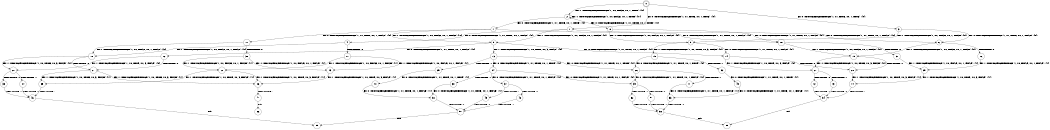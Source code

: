 digraph BCG {
size = "7, 10.5";
center = TRUE;
node [shape = circle];
0 [peripheries = 2];
0 -> 1 [label = "EX !0 !ATOMIC_EXCH_BRANCH (1, +1, TRUE, +0, 1, TRUE) !{0}"];
0 -> 2 [label = "EX !1 !ATOMIC_EXCH_BRANCH (1, +0, FALSE, +0, 1, TRUE) !{0}"];
0 -> 3 [label = "EX !0 !ATOMIC_EXCH_BRANCH (1, +1, TRUE, +0, 1, TRUE) !{0}"];
1 -> 4 [label = "EX !0 !ATOMIC_EXCH_BRANCH (1, +1, TRUE, +0, 1, FALSE) !{0}"];
1 -> 5 [label = "EX !1 !ATOMIC_EXCH_BRANCH (1, +0, FALSE, +0, 1, FALSE) !{0}"];
1 -> 6 [label = "EX !0 !ATOMIC_EXCH_BRANCH (1, +1, TRUE, +0, 1, FALSE) !{0}"];
2 -> 2 [label = "EX !1 !ATOMIC_EXCH_BRANCH (1, +0, FALSE, +0, 1, TRUE) !{0}"];
2 -> 7 [label = "EX !0 !ATOMIC_EXCH_BRANCH (1, +1, TRUE, +0, 1, TRUE) !{0}"];
2 -> 8 [label = "EX !0 !ATOMIC_EXCH_BRANCH (1, +1, TRUE, +0, 1, TRUE) !{0}"];
3 -> 9 [label = "EX !1 !ATOMIC_EXCH_BRANCH (1, +0, FALSE, +0, 1, FALSE) !{0}"];
3 -> 6 [label = "EX !0 !ATOMIC_EXCH_BRANCH (1, +1, TRUE, +0, 1, FALSE) !{0}"];
4 -> 10 [label = "EX !1 !ATOMIC_EXCH_BRANCH (1, +0, FALSE, +0, 1, FALSE) !{0}"];
4 -> 11 [label = "TERMINATE !0"];
5 -> 12 [label = "EX !0 !ATOMIC_EXCH_BRANCH (1, +1, TRUE, +0, 1, FALSE) !{0}"];
5 -> 13 [label = "EX !1 !ATOMIC_EXCH_BRANCH (1, +0, TRUE, +0, 3, FALSE) !{0}"];
5 -> 14 [label = "EX !0 !ATOMIC_EXCH_BRANCH (1, +1, TRUE, +0, 1, FALSE) !{0}"];
6 -> 15 [label = "EX !1 !ATOMIC_EXCH_BRANCH (1, +0, FALSE, +0, 1, FALSE) !{0}"];
6 -> 16 [label = "TERMINATE !0"];
7 -> 17 [label = "EX !0 !ATOMIC_EXCH_BRANCH (1, +1, TRUE, +0, 1, FALSE) !{0}"];
7 -> 5 [label = "EX !1 !ATOMIC_EXCH_BRANCH (1, +0, FALSE, +0, 1, FALSE) !{0}"];
7 -> 18 [label = "EX !0 !ATOMIC_EXCH_BRANCH (1, +1, TRUE, +0, 1, FALSE) !{0}"];
8 -> 9 [label = "EX !1 !ATOMIC_EXCH_BRANCH (1, +0, FALSE, +0, 1, FALSE) !{0}"];
8 -> 18 [label = "EX !0 !ATOMIC_EXCH_BRANCH (1, +1, TRUE, +0, 1, FALSE) !{0}"];
9 -> 19 [label = "EX !1 !ATOMIC_EXCH_BRANCH (1, +0, TRUE, +0, 3, FALSE) !{0}"];
9 -> 14 [label = "EX !0 !ATOMIC_EXCH_BRANCH (1, +1, TRUE, +0, 1, FALSE) !{0}"];
10 -> 20 [label = "EX !1 !ATOMIC_EXCH_BRANCH (1, +0, TRUE, +0, 3, FALSE) !{0}"];
10 -> 21 [label = "TERMINATE !0"];
11 -> 22 [label = "EX !1 !ATOMIC_EXCH_BRANCH (1, +0, FALSE, +0, 1, FALSE) !{1}"];
11 -> 23 [label = "EX !1 !ATOMIC_EXCH_BRANCH (1, +0, FALSE, +0, 1, FALSE) !{1}"];
12 -> 20 [label = "EX !1 !ATOMIC_EXCH_BRANCH (1, +0, TRUE, +0, 3, FALSE) !{0}"];
12 -> 21 [label = "TERMINATE !0"];
13 -> 24 [label = "EX !0 !ATOMIC_EXCH_BRANCH (1, +1, TRUE, +0, 1, TRUE) !{0}"];
13 -> 25 [label = "TERMINATE !1"];
13 -> 26 [label = "EX !0 !ATOMIC_EXCH_BRANCH (1, +1, TRUE, +0, 1, TRUE) !{0}"];
14 -> 27 [label = "EX !1 !ATOMIC_EXCH_BRANCH (1, +0, TRUE, +0, 3, FALSE) !{0}"];
14 -> 28 [label = "TERMINATE !0"];
15 -> 27 [label = "EX !1 !ATOMIC_EXCH_BRANCH (1, +0, TRUE, +0, 3, FALSE) !{0}"];
15 -> 28 [label = "TERMINATE !0"];
16 -> 29 [label = "EX !1 !ATOMIC_EXCH_BRANCH (1, +0, FALSE, +0, 1, FALSE) !{1}"];
17 -> 10 [label = "EX !1 !ATOMIC_EXCH_BRANCH (1, +0, FALSE, +0, 1, FALSE) !{0}"];
17 -> 30 [label = "TERMINATE !0"];
18 -> 15 [label = "EX !1 !ATOMIC_EXCH_BRANCH (1, +0, FALSE, +0, 1, FALSE) !{0}"];
18 -> 31 [label = "TERMINATE !0"];
19 -> 32 [label = "TERMINATE !1"];
19 -> 26 [label = "EX !0 !ATOMIC_EXCH_BRANCH (1, +1, TRUE, +0, 1, TRUE) !{0}"];
20 -> 33 [label = "TERMINATE !0"];
20 -> 34 [label = "TERMINATE !1"];
21 -> 35 [label = "EX !1 !ATOMIC_EXCH_BRANCH (1, +0, TRUE, +0, 3, FALSE) !{1}"];
21 -> 36 [label = "EX !1 !ATOMIC_EXCH_BRANCH (1, +0, TRUE, +0, 3, FALSE) !{1}"];
22 -> 35 [label = "EX !1 !ATOMIC_EXCH_BRANCH (1, +0, TRUE, +0, 3, FALSE) !{1}"];
22 -> 36 [label = "EX !1 !ATOMIC_EXCH_BRANCH (1, +0, TRUE, +0, 3, FALSE) !{1}"];
23 -> 36 [label = "EX !1 !ATOMIC_EXCH_BRANCH (1, +0, TRUE, +0, 3, FALSE) !{1}"];
24 -> 37 [label = "EX !0 !ATOMIC_EXCH_BRANCH (1, +1, TRUE, +0, 1, FALSE) !{0}"];
24 -> 38 [label = "TERMINATE !1"];
24 -> 39 [label = "EX !0 !ATOMIC_EXCH_BRANCH (1, +1, TRUE, +0, 1, FALSE) !{0}"];
25 -> 40 [label = "EX !0 !ATOMIC_EXCH_BRANCH (1, +1, TRUE, +0, 1, TRUE) !{1}"];
26 -> 41 [label = "TERMINATE !1"];
26 -> 39 [label = "EX !0 !ATOMIC_EXCH_BRANCH (1, +1, TRUE, +0, 1, FALSE) !{0}"];
27 -> 42 [label = "TERMINATE !0"];
27 -> 43 [label = "TERMINATE !1"];
28 -> 44 [label = "EX !1 !ATOMIC_EXCH_BRANCH (1, +0, TRUE, +0, 3, FALSE) !{1}"];
29 -> 44 [label = "EX !1 !ATOMIC_EXCH_BRANCH (1, +0, TRUE, +0, 3, FALSE) !{1}"];
30 -> 22 [label = "EX !1 !ATOMIC_EXCH_BRANCH (1, +0, FALSE, +0, 1, FALSE) !{1}"];
30 -> 23 [label = "EX !1 !ATOMIC_EXCH_BRANCH (1, +0, FALSE, +0, 1, FALSE) !{1}"];
31 -> 29 [label = "EX !1 !ATOMIC_EXCH_BRANCH (1, +0, FALSE, +0, 1, FALSE) !{1}"];
32 -> 45 [label = "EX !0 !ATOMIC_EXCH_BRANCH (1, +1, TRUE, +0, 1, TRUE) !{1}"];
33 -> 46 [label = "TERMINATE !1"];
34 -> 46 [label = "TERMINATE !0"];
35 -> 46 [label = "TERMINATE !1"];
36 -> 47 [label = "TERMINATE !1"];
37 -> 48 [label = "TERMINATE !0"];
37 -> 49 [label = "TERMINATE !1"];
38 -> 50 [label = "EX !0 !ATOMIC_EXCH_BRANCH (1, +1, TRUE, +0, 1, FALSE) !{1}"];
39 -> 51 [label = "TERMINATE !0"];
39 -> 52 [label = "TERMINATE !1"];
40 -> 50 [label = "EX !0 !ATOMIC_EXCH_BRANCH (1, +1, TRUE, +0, 1, FALSE) !{1}"];
41 -> 53 [label = "EX !0 !ATOMIC_EXCH_BRANCH (1, +1, TRUE, +0, 1, FALSE) !{1}"];
42 -> 54 [label = "TERMINATE !1"];
43 -> 54 [label = "TERMINATE !0"];
44 -> 54 [label = "TERMINATE !1"];
45 -> 53 [label = "EX !0 !ATOMIC_EXCH_BRANCH (1, +1, TRUE, +0, 1, FALSE) !{1}"];
46 -> 55 [label = "exit"];
47 -> 56 [label = "exit"];
48 -> 57 [label = "TERMINATE !1"];
49 -> 57 [label = "TERMINATE !0"];
50 -> 57 [label = "TERMINATE !0"];
51 -> 58 [label = "TERMINATE !1"];
52 -> 58 [label = "TERMINATE !0"];
53 -> 58 [label = "TERMINATE !0"];
54 -> 59 [label = "exit"];
57 -> 55 [label = "exit"];
58 -> 59 [label = "exit"];
}

